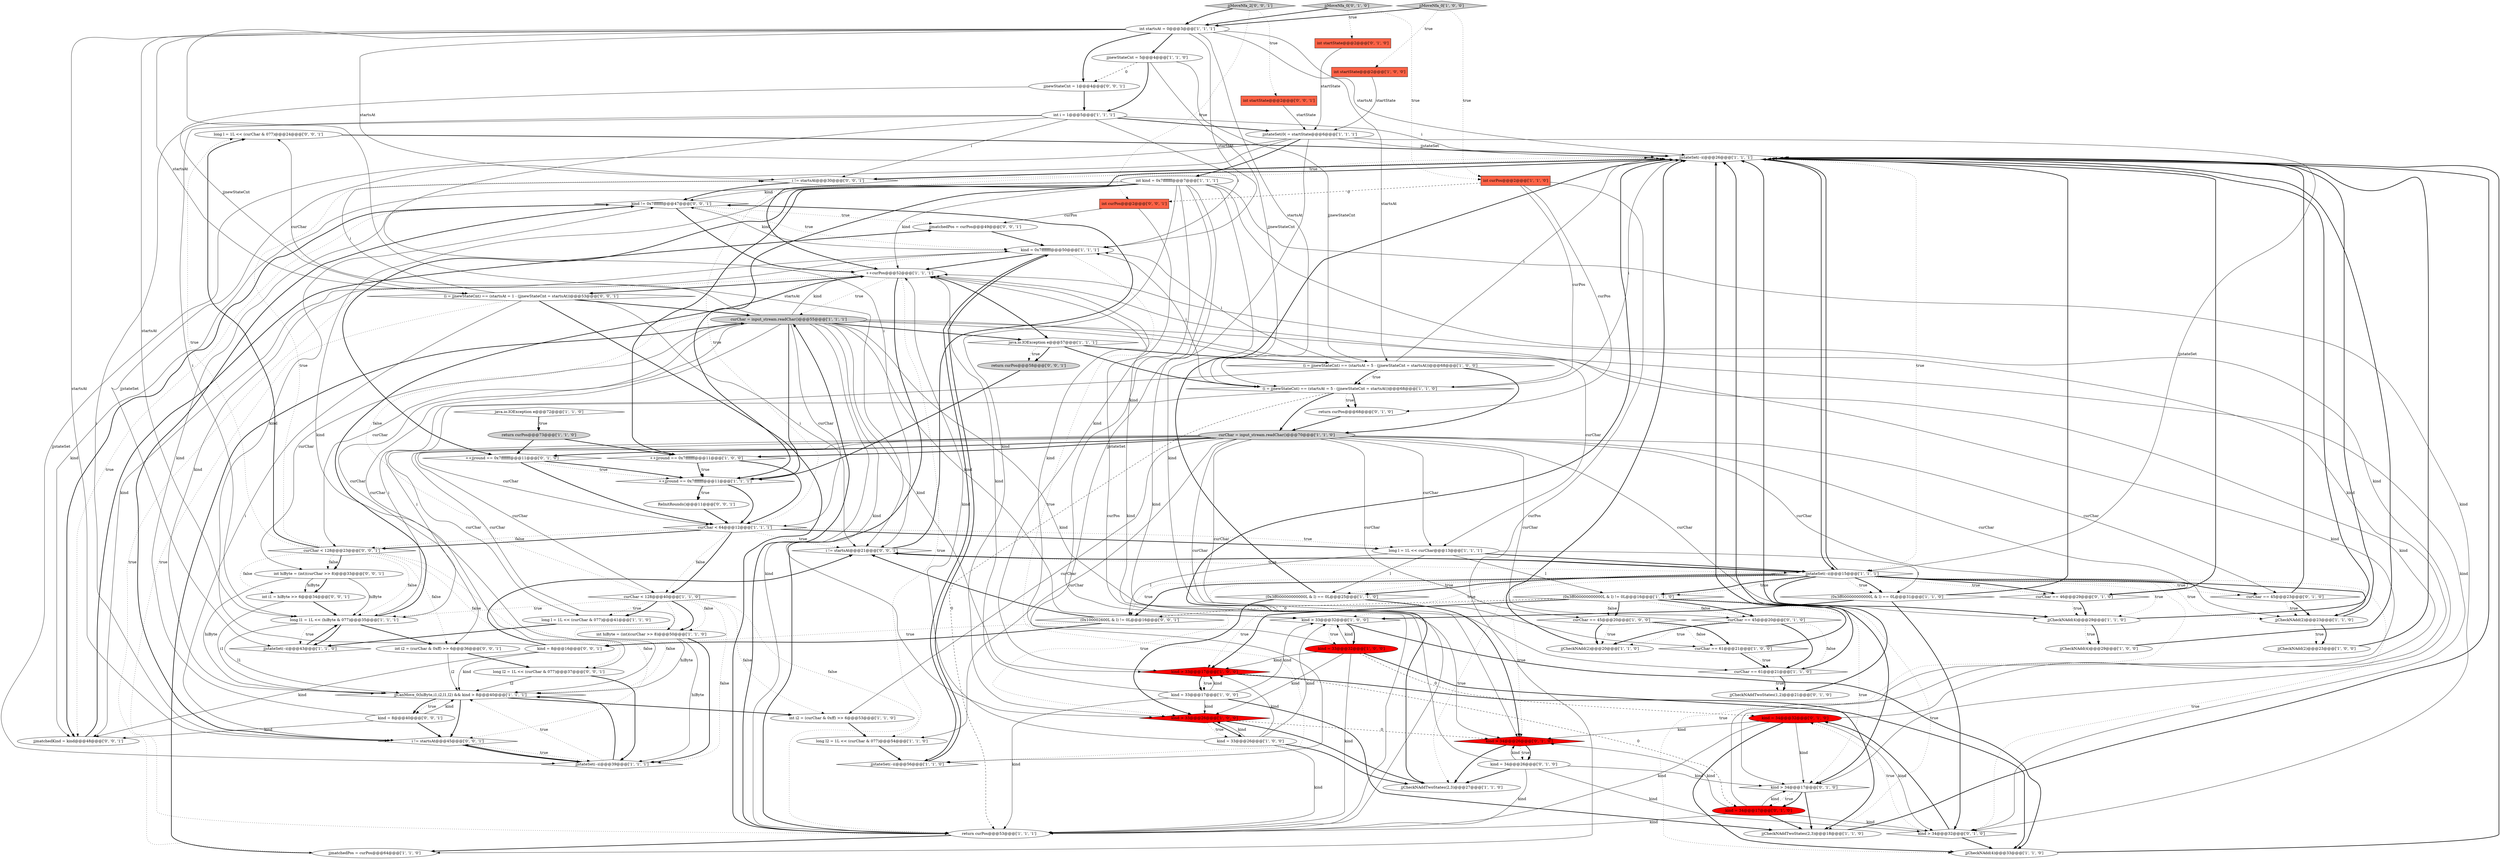 digraph {
88 [style = filled, label = "long l = 1L << (curChar & 077)@@@24@@@['0', '0', '1']", fillcolor = white, shape = ellipse image = "AAA0AAABBB3BBB"];
43 [style = filled, label = "(0x3ff000000000000L & l) == 0L@@@31@@@['1', '1', '0']", fillcolor = white, shape = diamond image = "AAA0AAABBB1BBB"];
29 [style = filled, label = "kind > 33@@@32@@@['1', '0', '0']", fillcolor = white, shape = diamond image = "AAA0AAABBB1BBB"];
69 [style = filled, label = "kind = 8@@@16@@@['0', '0', '1']", fillcolor = white, shape = ellipse image = "AAA0AAABBB3BBB"];
8 [style = filled, label = "curChar == 61@@@21@@@['1', '0', '0']", fillcolor = white, shape = diamond image = "AAA0AAABBB1BBB"];
41 [style = filled, label = "int startsAt = 0@@@3@@@['1', '1', '1']", fillcolor = white, shape = ellipse image = "AAA0AAABBB1BBB"];
84 [style = filled, label = "curChar < 128@@@23@@@['0', '0', '1']", fillcolor = white, shape = diamond image = "AAA0AAABBB3BBB"];
10 [style = filled, label = "jjCheckNAdd(2)@@@23@@@['1', '0', '0']", fillcolor = white, shape = ellipse image = "AAA0AAABBB1BBB"];
23 [style = filled, label = "long l2 = 1L << (curChar & 077)@@@54@@@['1', '1', '0']", fillcolor = white, shape = ellipse image = "AAA0AAABBB1BBB"];
39 [style = filled, label = "(0x3ff000000000000L & l) == 0L@@@25@@@['1', '1', '0']", fillcolor = white, shape = diamond image = "AAA0AAABBB1BBB"];
50 [style = filled, label = "kind > 33@@@17@@@['1', '0', '0']", fillcolor = red, shape = diamond image = "AAA1AAABBB1BBB"];
87 [style = filled, label = "int hiByte = (int)(curChar >> 8)@@@33@@@['0', '0', '1']", fillcolor = white, shape = ellipse image = "AAA0AAABBB3BBB"];
51 [style = filled, label = "java.io.IOException e@@@72@@@['1', '1', '0']", fillcolor = white, shape = diamond image = "AAA0AAABBB1BBB"];
82 [style = filled, label = "i != startsAt@@@45@@@['0', '0', '1']", fillcolor = white, shape = diamond image = "AAA0AAABBB3BBB"];
55 [style = filled, label = "curChar == 45@@@23@@@['0', '1', '0']", fillcolor = white, shape = diamond image = "AAA0AAABBB2BBB"];
80 [style = filled, label = "kind = 8@@@40@@@['0', '0', '1']", fillcolor = white, shape = ellipse image = "AAA0AAABBB3BBB"];
6 [style = filled, label = "curChar = input_stream.readChar()@@@55@@@['1', '1', '1']", fillcolor = lightgray, shape = ellipse image = "AAA0AAABBB1BBB"];
7 [style = filled, label = "++jjround == 0x7fffffff@@@11@@@['1', '0', '0']", fillcolor = white, shape = diamond image = "AAA0AAABBB1BBB"];
67 [style = filled, label = "kind = 34@@@17@@@['0', '1', '0']", fillcolor = red, shape = ellipse image = "AAA1AAABBB2BBB"];
16 [style = filled, label = "curChar == 61@@@21@@@['1', '1', '0']", fillcolor = white, shape = diamond image = "AAA0AAABBB1BBB"];
46 [style = filled, label = "jjCanMove_0(hiByte,i1,i2,l1,l2) && kind > 8@@@40@@@['1', '1', '1']", fillcolor = white, shape = diamond image = "AAA0AAABBB1BBB"];
65 [style = filled, label = "jjMoveNfa_0['0', '1', '0']", fillcolor = lightgray, shape = diamond image = "AAA0AAABBB2BBB"];
3 [style = filled, label = "jjstateSet(--i(@@@26@@@['1', '1', '1']", fillcolor = white, shape = diamond image = "AAA0AAABBB1BBB"];
75 [style = filled, label = "long l2 = 1L << (curChar & 077)@@@37@@@['0', '0', '1']", fillcolor = white, shape = ellipse image = "AAA0AAABBB3BBB"];
77 [style = filled, label = "ReInitRounds()@@@11@@@['0', '0', '1']", fillcolor = white, shape = ellipse image = "AAA0AAABBB3BBB"];
34 [style = filled, label = "jjCheckNAdd(4)@@@33@@@['1', '1', '0']", fillcolor = white, shape = ellipse image = "AAA0AAABBB1BBB"];
1 [style = filled, label = "kind = 33@@@26@@@['1', '0', '0']", fillcolor = white, shape = ellipse image = "AAA0AAABBB1BBB"];
21 [style = filled, label = "kind > 33@@@26@@@['1', '0', '0']", fillcolor = red, shape = diamond image = "AAA1AAABBB1BBB"];
52 [style = filled, label = "curChar < 128@@@40@@@['1', '1', '0']", fillcolor = white, shape = diamond image = "AAA0AAABBB1BBB"];
74 [style = filled, label = "i != startsAt@@@30@@@['0', '0', '1']", fillcolor = white, shape = diamond image = "AAA0AAABBB3BBB"];
9 [style = filled, label = "curChar < 64@@@12@@@['1', '1', '1']", fillcolor = white, shape = diamond image = "AAA0AAABBB1BBB"];
19 [style = filled, label = "return curPos@@@53@@@['1', '1', '1']", fillcolor = white, shape = ellipse image = "AAA0AAABBB1BBB"];
45 [style = filled, label = "int i = 1@@@5@@@['1', '1', '1']", fillcolor = white, shape = ellipse image = "AAA0AAABBB1BBB"];
18 [style = filled, label = "curChar == 45@@@20@@@['1', '0', '0']", fillcolor = white, shape = diamond image = "AAA0AAABBB1BBB"];
86 [style = filled, label = "(0x100002600L & l) != 0L@@@16@@@['0', '0', '1']", fillcolor = white, shape = diamond image = "AAA0AAABBB3BBB"];
78 [style = filled, label = "jjMoveNfa_2['0', '0', '1']", fillcolor = lightgray, shape = diamond image = "AAA0AAABBB3BBB"];
36 [style = filled, label = "jjCheckNAdd(4)@@@29@@@['1', '0', '0']", fillcolor = white, shape = ellipse image = "AAA0AAABBB1BBB"];
61 [style = filled, label = "int startState@@@2@@@['0', '1', '0']", fillcolor = tomato, shape = box image = "AAA0AAABBB2BBB"];
37 [style = filled, label = "kind = 33@@@32@@@['1', '0', '0']", fillcolor = red, shape = ellipse image = "AAA1AAABBB1BBB"];
59 [style = filled, label = "kind = 34@@@26@@@['0', '1', '0']", fillcolor = white, shape = ellipse image = "AAA0AAABBB2BBB"];
53 [style = filled, label = "int curPos@@@2@@@['1', '1', '0']", fillcolor = tomato, shape = box image = "AAA0AAABBB1BBB"];
70 [style = filled, label = "jjnewStateCnt = 1@@@4@@@['0', '0', '1']", fillcolor = white, shape = ellipse image = "AAA0AAABBB3BBB"];
89 [style = filled, label = "jjmatchedPos = curPos@@@49@@@['0', '0', '1']", fillcolor = white, shape = ellipse image = "AAA0AAABBB3BBB"];
4 [style = filled, label = "jjstateSet(--i(@@@39@@@['1', '1', '1']", fillcolor = white, shape = diamond image = "AAA0AAABBB1BBB"];
13 [style = filled, label = "curChar = input_stream.readChar()@@@70@@@['1', '1', '0']", fillcolor = lightgray, shape = ellipse image = "AAA0AAABBB1BBB"];
17 [style = filled, label = "jjstateSet(0( = startState@@@6@@@['1', '1', '1']", fillcolor = white, shape = ellipse image = "AAA0AAABBB1BBB"];
83 [style = filled, label = "int curPos@@@2@@@['0', '0', '1']", fillcolor = tomato, shape = box image = "AAA0AAABBB3BBB"];
90 [style = filled, label = "jjmatchedKind = kind@@@48@@@['0', '0', '1']", fillcolor = white, shape = ellipse image = "AAA0AAABBB3BBB"];
56 [style = filled, label = "curChar == 46@@@29@@@['0', '1', '0']", fillcolor = white, shape = diamond image = "AAA0AAABBB2BBB"];
62 [style = filled, label = "kind > 34@@@26@@@['0', '1', '0']", fillcolor = red, shape = diamond image = "AAA1AAABBB2BBB"];
30 [style = filled, label = "jjCheckNAddTwoStates(2,3)@@@18@@@['1', '1', '0']", fillcolor = white, shape = ellipse image = "AAA0AAABBB1BBB"];
79 [style = filled, label = "(i = jjnewStateCnt) == (startsAt = 1 - (jjnewStateCnt = startsAt))@@@53@@@['0', '0', '1']", fillcolor = white, shape = diamond image = "AAA0AAABBB3BBB"];
85 [style = filled, label = "int i2 = (curChar & 0xff) >> 6@@@36@@@['0', '0', '1']", fillcolor = white, shape = ellipse image = "AAA0AAABBB3BBB"];
71 [style = filled, label = "return curPos@@@58@@@['0', '0', '1']", fillcolor = lightgray, shape = ellipse image = "AAA0AAABBB3BBB"];
33 [style = filled, label = "int hiByte = (int)(curChar >> 8)@@@50@@@['1', '1', '0']", fillcolor = white, shape = ellipse image = "AAA0AAABBB1BBB"];
63 [style = filled, label = "kind > 34@@@32@@@['0', '1', '0']", fillcolor = white, shape = diamond image = "AAA0AAABBB2BBB"];
22 [style = filled, label = "(0x3ff000000000000L & l) != 0L@@@16@@@['1', '1', '0']", fillcolor = white, shape = diamond image = "AAA0AAABBB1BBB"];
58 [style = filled, label = "kind > 34@@@17@@@['0', '1', '0']", fillcolor = white, shape = diamond image = "AAA0AAABBB2BBB"];
0 [style = filled, label = "long l = 1L << curChar@@@13@@@['1', '1', '1']", fillcolor = white, shape = ellipse image = "AAA0AAABBB1BBB"];
44 [style = filled, label = "jjCheckNAdd(2)@@@23@@@['1', '1', '0']", fillcolor = white, shape = ellipse image = "AAA0AAABBB1BBB"];
38 [style = filled, label = "jjCheckNAddTwoStates(2,3)@@@27@@@['1', '1', '0']", fillcolor = white, shape = ellipse image = "AAA0AAABBB1BBB"];
48 [style = filled, label = "int startState@@@2@@@['1', '0', '0']", fillcolor = tomato, shape = box image = "AAA0AAABBB1BBB"];
28 [style = filled, label = "jjstateSet(--i(@@@43@@@['1', '1', '0']", fillcolor = white, shape = diamond image = "AAA0AAABBB1BBB"];
54 [style = filled, label = "java.io.IOException e@@@57@@@['1', '1', '1']", fillcolor = white, shape = diamond image = "AAA0AAABBB1BBB"];
5 [style = filled, label = "int i2 = (curChar & 0xff) >> 6@@@53@@@['1', '1', '0']", fillcolor = white, shape = ellipse image = "AAA0AAABBB1BBB"];
42 [style = filled, label = "++jjround == 0x7fffffff@@@11@@@['1', '1', '1']", fillcolor = white, shape = diamond image = "AAA0AAABBB1BBB"];
24 [style = filled, label = "(i = jjnewStateCnt) == (startsAt = 5 - (jjnewStateCnt = startsAt))@@@68@@@['1', '0', '0']", fillcolor = white, shape = diamond image = "AAA0AAABBB1BBB"];
12 [style = filled, label = "++curPos@@@52@@@['1', '1', '1']", fillcolor = white, shape = ellipse image = "AAA0AAABBB1BBB"];
49 [style = filled, label = "jjCheckNAdd(4)@@@29@@@['1', '1', '0']", fillcolor = white, shape = ellipse image = "AAA0AAABBB1BBB"];
68 [style = filled, label = "kind = 34@@@32@@@['0', '1', '0']", fillcolor = red, shape = ellipse image = "AAA1AAABBB2BBB"];
60 [style = filled, label = "curChar == 45@@@20@@@['0', '1', '0']", fillcolor = white, shape = diamond image = "AAA0AAABBB2BBB"];
2 [style = filled, label = "long l = 1L << (curChar & 077)@@@41@@@['1', '1', '0']", fillcolor = white, shape = ellipse image = "AAA0AAABBB1BBB"];
57 [style = filled, label = "jjCheckNAddTwoStates(1,2)@@@21@@@['0', '1', '0']", fillcolor = white, shape = ellipse image = "AAA0AAABBB2BBB"];
81 [style = filled, label = "int i1 = hiByte >> 6@@@34@@@['0', '0', '1']", fillcolor = white, shape = ellipse image = "AAA0AAABBB3BBB"];
14 [style = filled, label = "long l1 = 1L << (hiByte & 077)@@@35@@@['1', '1', '1']", fillcolor = white, shape = ellipse image = "AAA0AAABBB1BBB"];
26 [style = filled, label = "return curPos@@@73@@@['1', '1', '0']", fillcolor = lightgray, shape = ellipse image = "AAA0AAABBB1BBB"];
47 [style = filled, label = "jjstateSet(--i(@@@56@@@['1', '1', '0']", fillcolor = white, shape = diamond image = "AAA0AAABBB1BBB"];
32 [style = filled, label = "jjCheckNAdd(2)@@@20@@@['1', '1', '0']", fillcolor = white, shape = ellipse image = "AAA0AAABBB1BBB"];
11 [style = filled, label = "int kind = 0x7fffffff@@@7@@@['1', '1', '1']", fillcolor = white, shape = ellipse image = "AAA0AAABBB1BBB"];
15 [style = filled, label = "kind = 0x7fffffff@@@50@@@['1', '1', '1']", fillcolor = white, shape = ellipse image = "AAA0AAABBB1BBB"];
31 [style = filled, label = "kind = 33@@@17@@@['1', '0', '0']", fillcolor = white, shape = ellipse image = "AAA0AAABBB1BBB"];
64 [style = filled, label = "return curPos@@@68@@@['0', '1', '0']", fillcolor = white, shape = ellipse image = "AAA0AAABBB2BBB"];
72 [style = filled, label = "i != startsAt@@@21@@@['0', '0', '1']", fillcolor = white, shape = diamond image = "AAA0AAABBB3BBB"];
66 [style = filled, label = "++jjround == 0x7fffffff@@@11@@@['0', '1', '0']", fillcolor = white, shape = diamond image = "AAA0AAABBB2BBB"];
27 [style = filled, label = "jjstateSet(--i(@@@15@@@['1', '1', '1']", fillcolor = white, shape = diamond image = "AAA0AAABBB1BBB"];
35 [style = filled, label = "jjmatchedPos = curPos@@@64@@@['1', '1', '0']", fillcolor = white, shape = ellipse image = "AAA0AAABBB1BBB"];
25 [style = filled, label = "(i = jjnewStateCnt) == (startsAt = 5 - (jjnewStateCnt = startsAt))@@@68@@@['1', '1', '0']", fillcolor = white, shape = diamond image = "AAA0AAABBB1BBB"];
20 [style = filled, label = "jjMoveNfa_0['1', '0', '0']", fillcolor = lightgray, shape = diamond image = "AAA0AAABBB1BBB"];
73 [style = filled, label = "int startState@@@2@@@['0', '0', '1']", fillcolor = tomato, shape = box image = "AAA0AAABBB3BBB"];
40 [style = filled, label = "jjnewStateCnt = 5@@@4@@@['1', '1', '0']", fillcolor = white, shape = ellipse image = "AAA0AAABBB1BBB"];
76 [style = filled, label = "kind != 0x7fffffff@@@47@@@['0', '0', '1']", fillcolor = white, shape = diamond image = "AAA0AAABBB3BBB"];
41->25 [style = solid, label="startsAt"];
64->13 [style = bold, label=""];
24->25 [style = dotted, label="true"];
46->5 [style = bold, label=""];
60->32 [style = bold, label=""];
86->69 [style = bold, label=""];
67->12 [style = solid, label="kind"];
13->18 [style = solid, label="curChar"];
78->73 [style = dotted, label="true"];
0->39 [style = solid, label="l"];
28->14 [style = bold, label=""];
21->38 [style = bold, label=""];
84->88 [style = bold, label=""];
82->76 [style = bold, label=""];
3->27 [style = dotted, label="true"];
88->3 [style = bold, label=""];
80->82 [style = bold, label=""];
45->82 [style = solid, label="i"];
33->4 [style = solid, label="hiByte"];
51->26 [style = bold, label=""];
69->76 [style = solid, label="kind"];
13->56 [style = solid, label="curChar"];
2->28 [style = bold, label=""];
1->38 [style = bold, label=""];
72->27 [style = bold, label=""];
27->22 [style = dotted, label="true"];
41->79 [style = solid, label="startsAt"];
72->27 [style = dotted, label="true"];
75->46 [style = solid, label="l2"];
13->49 [style = solid, label="curChar"];
27->21 [style = dotted, label="true"];
16->57 [style = dotted, label="true"];
52->5 [style = dotted, label="false"];
27->22 [style = bold, label=""];
0->22 [style = solid, label="l"];
79->19 [style = dotted, label="true"];
15->90 [style = solid, label="kind"];
20->41 [style = bold, label=""];
54->25 [style = bold, label=""];
27->29 [style = dotted, label="true"];
12->19 [style = dotted, label="true"];
58->67 [style = bold, label=""];
25->64 [style = dotted, label="true"];
15->47 [style = bold, label=""];
41->15 [style = solid, label="startsAt"];
6->84 [style = solid, label="curChar"];
63->68 [style = dotted, label="true"];
6->50 [style = solid, label="kind"];
11->62 [style = solid, label="kind"];
62->59 [style = dotted, label="true"];
52->14 [style = dotted, label="true"];
24->15 [style = solid, label="i"];
27->39 [style = dotted, label="true"];
22->50 [style = dotted, label="true"];
33->4 [style = bold, label=""];
87->46 [style = solid, label="hiByte"];
8->3 [style = bold, label=""];
40->25 [style = solid, label="jjnewStateCnt"];
6->21 [style = solid, label="kind"];
60->16 [style = dotted, label="false"];
45->14 [style = solid, label="i"];
38->3 [style = bold, label=""];
27->56 [style = dotted, label="true"];
84->14 [style = dotted, label="false"];
39->21 [style = bold, label=""];
54->24 [style = bold, label=""];
22->60 [style = dotted, label="false"];
30->3 [style = bold, label=""];
53->25 [style = solid, label="curPos"];
82->4 [style = dotted, label="true"];
21->62 [style = dashed, label="0"];
68->63 [style = solid, label="kind"];
31->21 [style = solid, label="kind"];
27->72 [style = bold, label=""];
72->76 [style = bold, label=""];
4->82 [style = bold, label=""];
61->17 [style = solid, label="startState"];
31->29 [style = solid, label="kind"];
84->81 [style = dotted, label="false"];
55->44 [style = bold, label=""];
22->86 [style = dashed, label="0"];
13->60 [style = solid, label="curChar"];
73->17 [style = solid, label="startState"];
11->21 [style = solid, label="kind"];
53->83 [style = dashed, label="0"];
89->15 [style = bold, label=""];
41->72 [style = solid, label="startsAt"];
53->35 [style = solid, label="curPos"];
39->62 [style = bold, label=""];
15->46 [style = solid, label="kind"];
11->19 [style = solid, label="kind"];
76->90 [style = bold, label=""];
84->88 [style = dotted, label="true"];
52->23 [style = dotted, label="false"];
17->27 [style = solid, label="jjstateSet"];
27->44 [style = bold, label=""];
67->62 [style = solid, label="kind"];
42->9 [style = bold, label=""];
63->34 [style = bold, label=""];
24->3 [style = solid, label="i"];
14->28 [style = bold, label=""];
6->63 [style = solid, label="kind"];
15->76 [style = solid, label="kind"];
85->46 [style = solid, label="i2"];
44->10 [style = dotted, label="true"];
51->26 [style = dotted, label="true"];
3->27 [style = bold, label=""];
22->60 [style = bold, label=""];
7->9 [style = bold, label=""];
78->41 [style = bold, label=""];
27->86 [style = dotted, label="true"];
6->12 [style = solid, label="kind"];
21->1 [style = bold, label=""];
31->30 [style = bold, label=""];
18->32 [style = bold, label=""];
49->36 [style = dotted, label="true"];
80->76 [style = solid, label="kind"];
45->17 [style = bold, label=""];
11->63 [style = solid, label="kind"];
40->24 [style = solid, label="jjnewStateCnt"];
59->19 [style = solid, label="kind"];
81->46 [style = solid, label="i1"];
42->77 [style = bold, label=""];
54->71 [style = bold, label=""];
32->3 [style = bold, label=""];
68->58 [style = solid, label="kind"];
90->89 [style = bold, label=""];
26->66 [style = bold, label=""];
49->36 [style = bold, label=""];
4->46 [style = bold, label=""];
46->80 [style = bold, label=""];
59->58 [style = solid, label="kind"];
77->9 [style = bold, label=""];
11->76 [style = solid, label="kind"];
26->7 [style = bold, label=""];
5->23 [style = bold, label=""];
60->16 [style = bold, label=""];
6->54 [style = bold, label=""];
0->43 [style = solid, label="l"];
52->4 [style = dotted, label="false"];
45->3 [style = solid, label="i"];
76->89 [style = dotted, label="true"];
27->56 [style = bold, label=""];
25->15 [style = solid, label="i"];
78->83 [style = dotted, label="true"];
22->18 [style = bold, label=""];
79->72 [style = solid, label="i"];
24->14 [style = solid, label="i"];
27->86 [style = bold, label=""];
52->2 [style = dotted, label="true"];
7->42 [style = bold, label=""];
31->19 [style = solid, label="kind"];
49->3 [style = bold, label=""];
15->12 [style = bold, label=""];
20->48 [style = dotted, label="true"];
54->71 [style = dotted, label="true"];
80->46 [style = solid, label="kind"];
9->72 [style = dotted, label="true"];
11->46 [style = solid, label="kind"];
9->3 [style = dotted, label="true"];
11->90 [style = solid, label="kind"];
41->70 [style = bold, label=""];
3->74 [style = bold, label=""];
27->43 [style = bold, label=""];
79->74 [style = solid, label="i"];
6->19 [style = solid, label="kind"];
17->28 [style = solid, label="jjstateSet"];
27->63 [style = dotted, label="true"];
65->41 [style = bold, label=""];
87->81 [style = bold, label=""];
6->75 [style = solid, label="curChar"];
1->19 [style = solid, label="kind"];
81->14 [style = bold, label=""];
45->15 [style = solid, label="i"];
13->33 [style = solid, label="curChar"];
59->62 [style = solid, label="kind"];
41->3 [style = solid, label="startsAt"];
27->39 [style = bold, label=""];
13->9 [style = solid, label="curChar"];
6->87 [style = solid, label="curChar"];
86->69 [style = dotted, label="true"];
46->82 [style = bold, label=""];
76->90 [style = dotted, label="true"];
18->8 [style = bold, label=""];
83->19 [style = solid, label="curPos"];
70->45 [style = bold, label=""];
1->12 [style = solid, label="kind"];
56->49 [style = bold, label=""];
9->0 [style = bold, label=""];
21->1 [style = dotted, label="true"];
25->13 [style = bold, label=""];
27->34 [style = dotted, label="true"];
68->62 [style = solid, label="kind"];
44->10 [style = bold, label=""];
59->38 [style = bold, label=""];
52->2 [style = bold, label=""];
85->75 [style = bold, label=""];
18->32 [style = dotted, label="true"];
48->17 [style = solid, label="startState"];
27->55 [style = dotted, label="true"];
74->3 [style = dotted, label="true"];
6->9 [style = solid, label="curChar"];
41->74 [style = solid, label="startsAt"];
14->85 [style = bold, label=""];
25->3 [style = solid, label="i"];
40->45 [style = bold, label=""];
12->19 [style = bold, label=""];
11->29 [style = solid, label="kind"];
27->44 [style = dotted, label="true"];
56->3 [style = bold, label=""];
79->6 [style = bold, label=""];
6->0 [style = solid, label="curChar"];
27->49 [style = dotted, label="true"];
65->53 [style = dotted, label="true"];
12->35 [style = dotted, label="true"];
43->3 [style = bold, label=""];
22->58 [style = dotted, label="true"];
87->81 [style = solid, label="hiByte"];
1->29 [style = solid, label="kind"];
68->12 [style = solid, label="kind"];
70->79 [style = solid, label="jjnewStateCnt"];
69->72 [style = bold, label=""];
46->80 [style = dotted, label="true"];
52->33 [style = dotted, label="false"];
67->58 [style = solid, label="kind"];
9->52 [style = bold, label=""];
12->54 [style = bold, label=""];
16->3 [style = bold, label=""];
50->30 [style = bold, label=""];
44->3 [style = bold, label=""];
22->50 [style = bold, label=""];
68->34 [style = bold, label=""];
86->72 [style = bold, label=""];
19->6 [style = bold, label=""];
50->31 [style = bold, label=""];
33->46 [style = solid, label="hiByte"];
79->82 [style = solid, label="i"];
80->90 [style = solid, label="kind"];
84->87 [style = dotted, label="false"];
41->24 [style = solid, label="startsAt"];
25->64 [style = bold, label=""];
59->63 [style = solid, label="kind"];
6->85 [style = solid, label="curChar"];
11->12 [style = solid, label="kind"];
12->79 [style = bold, label=""];
62->38 [style = bold, label=""];
17->4 [style = solid, label="jjstateSet"];
52->33 [style = bold, label=""];
41->82 [style = solid, label="startsAt"];
11->66 [style = bold, label=""];
84->75 [style = dotted, label="false"];
3->12 [style = bold, label=""];
31->12 [style = solid, label="kind"];
87->14 [style = solid, label="hiByte"];
42->77 [style = dotted, label="true"];
67->19 [style = solid, label="kind"];
9->52 [style = dotted, label="false"];
20->53 [style = dotted, label="true"];
66->9 [style = bold, label=""];
14->28 [style = dotted, label="true"];
4->46 [style = dotted, label="true"];
19->35 [style = bold, label=""];
67->63 [style = solid, label="kind"];
43->63 [style = bold, label=""];
31->50 [style = solid, label="kind"];
1->21 [style = solid, label="kind"];
6->88 [style = solid, label="curChar"];
45->72 [style = solid, label="i"];
6->58 [style = solid, label="kind"];
13->8 [style = solid, label="curChar"];
47->15 [style = bold, label=""];
37->68 [style = dashed, label="0"];
0->27 [style = bold, label=""];
41->14 [style = solid, label="startsAt"];
27->3 [style = bold, label=""];
10->3 [style = bold, label=""];
37->21 [style = solid, label="kind"];
13->55 [style = solid, label="curChar"];
84->87 [style = bold, label=""];
66->42 [style = dotted, label="true"];
13->7 [style = bold, label=""];
16->57 [style = bold, label=""];
14->12 [style = bold, label=""];
27->62 [style = dotted, label="true"];
45->74 [style = solid, label="i"];
56->49 [style = dotted, label="true"];
57->3 [style = bold, label=""];
17->3 [style = solid, label="jjstateSet"];
58->67 [style = dotted, label="true"];
36->3 [style = bold, label=""];
6->62 [style = solid, label="kind"];
8->16 [style = bold, label=""];
58->30 [style = bold, label=""];
8->16 [style = dotted, label="true"];
29->34 [style = bold, label=""];
13->0 [style = solid, label="curChar"];
27->49 [style = bold, label=""];
79->19 [style = bold, label=""];
25->19 [style = dashed, label="0"];
13->44 [style = solid, label="curChar"];
43->29 [style = bold, label=""];
22->18 [style = dotted, label="false"];
52->15 [style = dotted, label="false"];
52->46 [style = dotted, label="false"];
37->19 [style = solid, label="kind"];
9->84 [style = dotted, label="false"];
14->46 [style = solid, label="l1"];
13->66 [style = bold, label=""];
84->85 [style = dotted, label="false"];
40->70 [style = dashed, label="0"];
7->42 [style = dotted, label="true"];
25->14 [style = solid, label="i"];
75->4 [style = bold, label=""];
13->23 [style = solid, label="curChar"];
18->8 [style = dotted, label="false"];
12->6 [style = dotted, label="true"];
67->30 [style = bold, label=""];
74->3 [style = bold, label=""];
71->42 [style = bold, label=""];
13->2 [style = solid, label="curChar"];
55->44 [style = dotted, label="true"];
37->29 [style = solid, label="kind"];
82->4 [style = bold, label=""];
6->29 [style = solid, label="kind"];
76->12 [style = bold, label=""];
60->32 [style = dotted, label="true"];
13->16 [style = solid, label="curChar"];
24->13 [style = bold, label=""];
9->0 [style = dotted, label="true"];
15->47 [style = dotted, label="true"];
84->74 [style = dotted, label="true"];
6->42 [style = bold, label=""];
53->64 [style = solid, label="curPos"];
27->38 [style = dotted, label="true"];
29->37 [style = bold, label=""];
17->47 [style = solid, label="jjstateSet"];
37->50 [style = solid, label="kind"];
9->84 [style = bold, label=""];
50->67 [style = dashed, label="0"];
76->15 [style = dotted, label="true"];
69->46 [style = solid, label="kind"];
27->55 [style = bold, label=""];
41->40 [style = bold, label=""];
22->58 [style = bold, label=""];
24->25 [style = bold, label=""];
23->47 [style = bold, label=""];
13->52 [style = solid, label="curChar"];
66->42 [style = bold, label=""];
37->12 [style = solid, label="kind"];
0->86 [style = solid, label="l"];
65->61 [style = dotted, label="true"];
13->5 [style = solid, label="curChar"];
59->12 [style = solid, label="kind"];
62->59 [style = bold, label=""];
27->43 [style = dotted, label="true"];
11->50 [style = solid, label="kind"];
35->6 [style = bold, label=""];
69->90 [style = solid, label="kind"];
1->50 [style = solid, label="kind"];
39->3 [style = bold, label=""];
11->58 [style = solid, label="kind"];
55->3 [style = bold, label=""];
11->42 [style = bold, label=""];
29->37 [style = dotted, label="true"];
83->89 [style = solid, label="curPos"];
50->31 [style = dotted, label="true"];
63->68 [style = bold, label=""];
34->3 [style = bold, label=""];
84->82 [style = dotted, label="false"];
37->34 [style = bold, label=""];
22->30 [style = dotted, label="true"];
68->19 [style = solid, label="kind"];
11->7 [style = bold, label=""];
74->76 [style = bold, label=""];
17->11 [style = bold, label=""];
}
